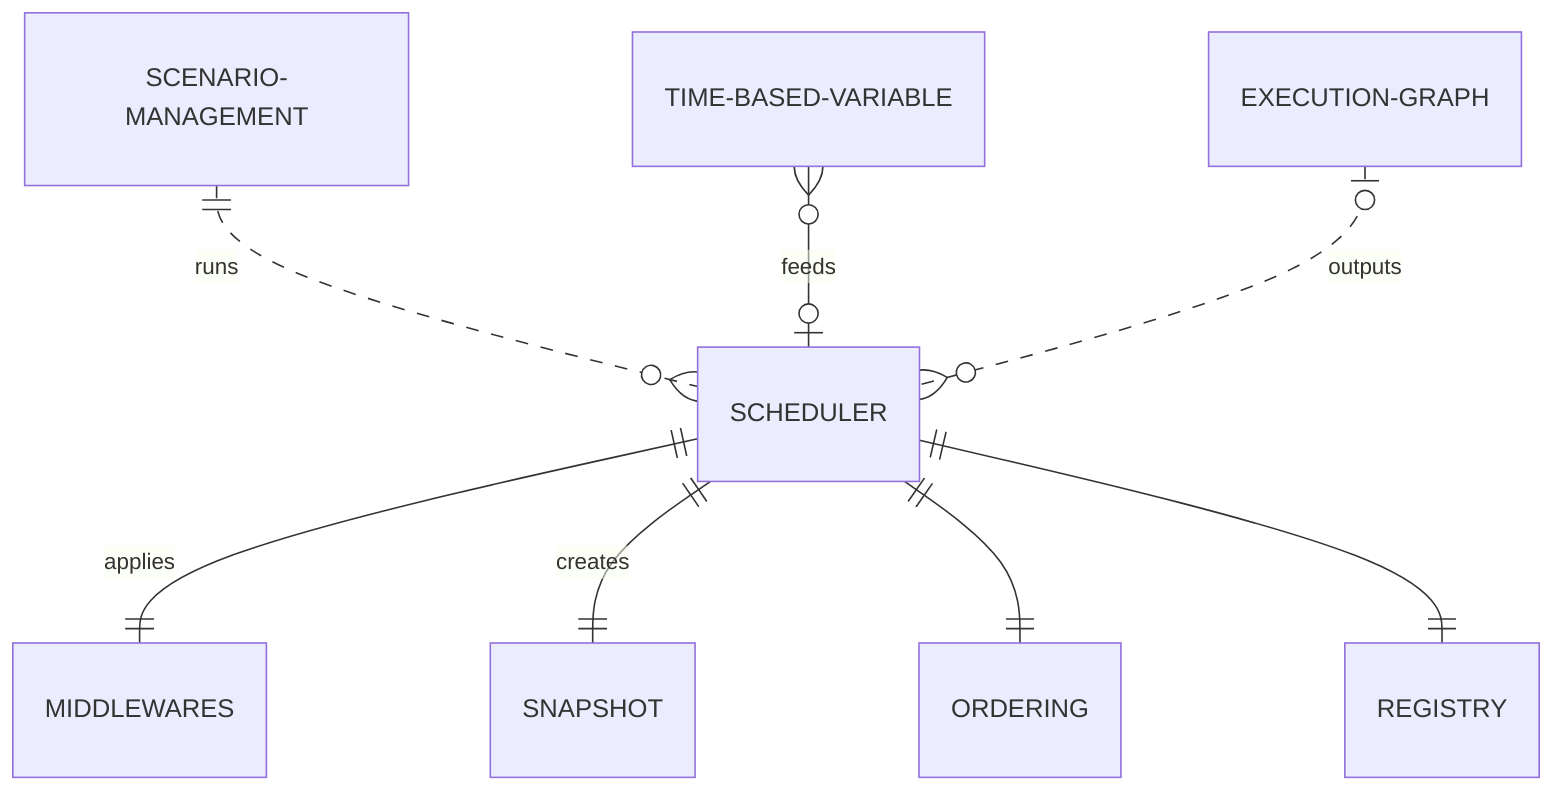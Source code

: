 erDiagram
	SCENARIO-MANAGEMENT ||..o{ SCHEDULER : "runs"
	TIME-BASED-VARIABLE o{--o| SCHEDULER : "feeds"
  EXECUTION-GRAPH o|..o{ SCHEDULER  : "outputs"

  SCHEDULER ||--|| MIDDLEWARES : "applies"
  SCHEDULER ||--|| SNAPSHOT : "creates"
  SCHEDULER  ||--|| ORDERING : ""
  SCHEDULER  ||--|| REGISTRY : ""